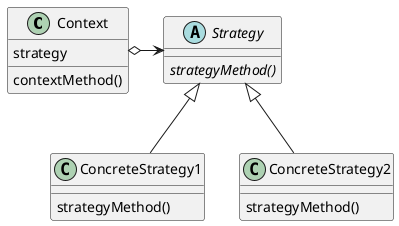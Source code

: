 @startuml Strategy pattern

class Context {
  strategy
  contextMethod()
}

abstract Strategy {
  {abstract} strategyMethod()
}

class ConcreteStrategy1 {
  strategyMethod()
}

class ConcreteStrategy2 {
  strategyMethod()
}

Context o-right-> Strategy
ConcreteStrategy1 -up-|> Strategy
ConcreteStrategy2 -up-|> Strategy

@enduml
